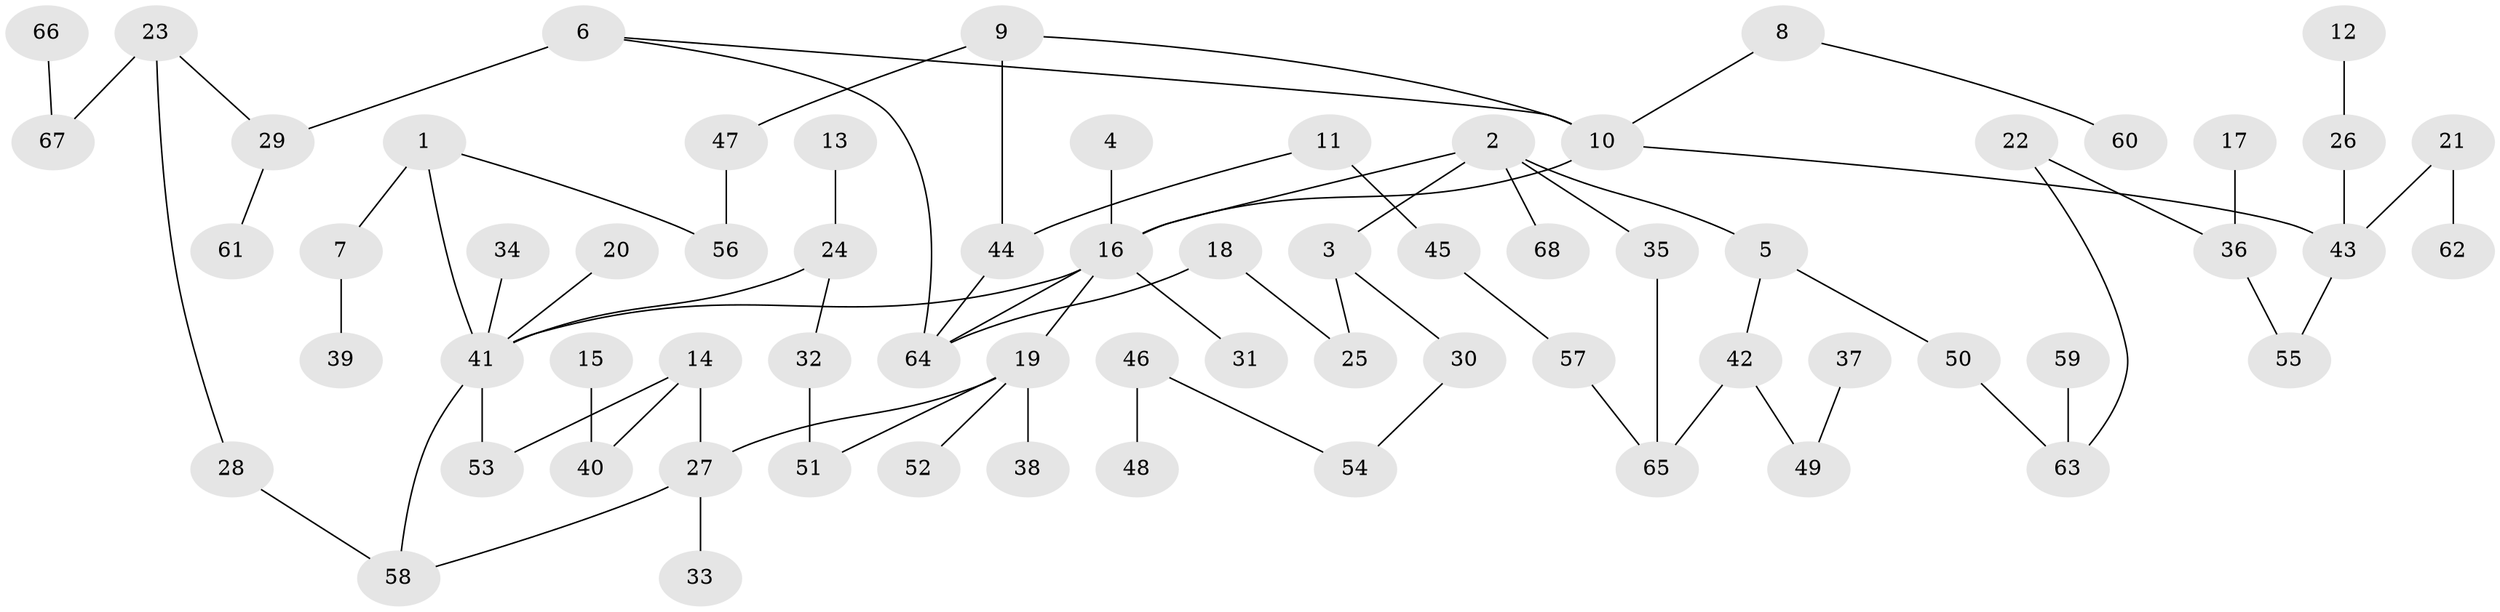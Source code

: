 // original degree distribution, {2: 0.25, 6: 0.026785714285714284, 8: 0.017857142857142856, 4: 0.044642857142857144, 3: 0.22321428571428573, 1: 0.4107142857142857, 5: 0.026785714285714284}
// Generated by graph-tools (version 1.1) at 2025/36/03/04/25 23:36:07]
// undirected, 68 vertices, 78 edges
graph export_dot {
  node [color=gray90,style=filled];
  1;
  2;
  3;
  4;
  5;
  6;
  7;
  8;
  9;
  10;
  11;
  12;
  13;
  14;
  15;
  16;
  17;
  18;
  19;
  20;
  21;
  22;
  23;
  24;
  25;
  26;
  27;
  28;
  29;
  30;
  31;
  32;
  33;
  34;
  35;
  36;
  37;
  38;
  39;
  40;
  41;
  42;
  43;
  44;
  45;
  46;
  47;
  48;
  49;
  50;
  51;
  52;
  53;
  54;
  55;
  56;
  57;
  58;
  59;
  60;
  61;
  62;
  63;
  64;
  65;
  66;
  67;
  68;
  1 -- 7 [weight=1.0];
  1 -- 41 [weight=1.0];
  1 -- 56 [weight=1.0];
  2 -- 3 [weight=1.0];
  2 -- 5 [weight=1.0];
  2 -- 16 [weight=1.0];
  2 -- 35 [weight=1.0];
  2 -- 68 [weight=1.0];
  3 -- 25 [weight=1.0];
  3 -- 30 [weight=1.0];
  4 -- 16 [weight=1.0];
  5 -- 42 [weight=1.0];
  5 -- 50 [weight=1.0];
  6 -- 10 [weight=1.0];
  6 -- 29 [weight=2.0];
  6 -- 64 [weight=1.0];
  7 -- 39 [weight=1.0];
  8 -- 10 [weight=1.0];
  8 -- 60 [weight=1.0];
  9 -- 10 [weight=1.0];
  9 -- 44 [weight=1.0];
  9 -- 47 [weight=1.0];
  10 -- 16 [weight=1.0];
  10 -- 43 [weight=1.0];
  11 -- 44 [weight=1.0];
  11 -- 45 [weight=1.0];
  12 -- 26 [weight=1.0];
  13 -- 24 [weight=1.0];
  14 -- 27 [weight=1.0];
  14 -- 40 [weight=1.0];
  14 -- 53 [weight=1.0];
  15 -- 40 [weight=1.0];
  16 -- 19 [weight=1.0];
  16 -- 31 [weight=1.0];
  16 -- 41 [weight=1.0];
  16 -- 64 [weight=1.0];
  17 -- 36 [weight=1.0];
  18 -- 25 [weight=1.0];
  18 -- 64 [weight=1.0];
  19 -- 27 [weight=1.0];
  19 -- 38 [weight=1.0];
  19 -- 51 [weight=1.0];
  19 -- 52 [weight=1.0];
  20 -- 41 [weight=1.0];
  21 -- 43 [weight=1.0];
  21 -- 62 [weight=1.0];
  22 -- 36 [weight=1.0];
  22 -- 63 [weight=1.0];
  23 -- 28 [weight=1.0];
  23 -- 29 [weight=1.0];
  23 -- 67 [weight=1.0];
  24 -- 32 [weight=1.0];
  24 -- 41 [weight=1.0];
  26 -- 43 [weight=1.0];
  27 -- 33 [weight=1.0];
  27 -- 58 [weight=1.0];
  28 -- 58 [weight=1.0];
  29 -- 61 [weight=1.0];
  30 -- 54 [weight=1.0];
  32 -- 51 [weight=1.0];
  34 -- 41 [weight=1.0];
  35 -- 65 [weight=1.0];
  36 -- 55 [weight=1.0];
  37 -- 49 [weight=1.0];
  41 -- 53 [weight=1.0];
  41 -- 58 [weight=1.0];
  42 -- 49 [weight=1.0];
  42 -- 65 [weight=1.0];
  43 -- 55 [weight=1.0];
  44 -- 64 [weight=1.0];
  45 -- 57 [weight=1.0];
  46 -- 48 [weight=1.0];
  46 -- 54 [weight=1.0];
  47 -- 56 [weight=1.0];
  50 -- 63 [weight=1.0];
  57 -- 65 [weight=1.0];
  59 -- 63 [weight=1.0];
  66 -- 67 [weight=1.0];
}
